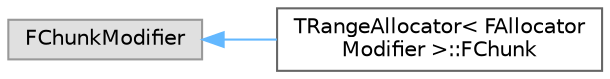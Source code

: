 digraph "Graphical Class Hierarchy"
{
 // INTERACTIVE_SVG=YES
 // LATEX_PDF_SIZE
  bgcolor="transparent";
  edge [fontname=Helvetica,fontsize=10,labelfontname=Helvetica,labelfontsize=10];
  node [fontname=Helvetica,fontsize=10,shape=box,height=0.2,width=0.4];
  rankdir="LR";
  Node0 [id="Node000000",label="FChunkModifier",height=0.2,width=0.4,color="grey60", fillcolor="#E0E0E0", style="filled",tooltip=" "];
  Node0 -> Node1 [id="edge3631_Node000000_Node000001",dir="back",color="steelblue1",style="solid",tooltip=" "];
  Node1 [id="Node000001",label="TRangeAllocator\< FAllocator\lModifier \>::FChunk",height=0.2,width=0.4,color="grey40", fillcolor="white", style="filled",URL="$d5/d7e/classTRangeAllocator_1_1FChunk.html",tooltip=" "];
}
